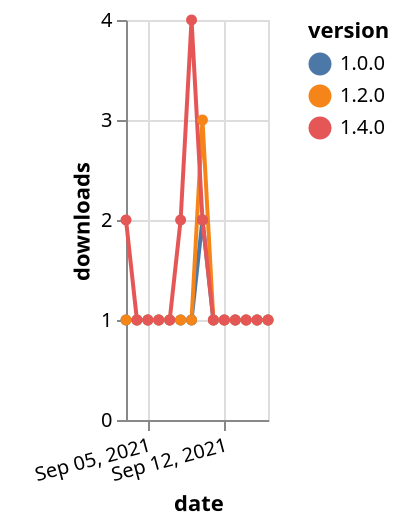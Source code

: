 {"$schema": "https://vega.github.io/schema/vega-lite/v5.json", "description": "A simple bar chart with embedded data.", "data": {"values": [{"date": "2021-09-03", "total": 171, "delta": 1, "version": "1.0.0"}, {"date": "2021-09-04", "total": 172, "delta": 1, "version": "1.0.0"}, {"date": "2021-09-05", "total": 173, "delta": 1, "version": "1.0.0"}, {"date": "2021-09-06", "total": 174, "delta": 1, "version": "1.0.0"}, {"date": "2021-09-07", "total": 175, "delta": 1, "version": "1.0.0"}, {"date": "2021-09-08", "total": 176, "delta": 1, "version": "1.0.0"}, {"date": "2021-09-09", "total": 177, "delta": 1, "version": "1.0.0"}, {"date": "2021-09-10", "total": 179, "delta": 2, "version": "1.0.0"}, {"date": "2021-09-11", "total": 180, "delta": 1, "version": "1.0.0"}, {"date": "2021-09-12", "total": 181, "delta": 1, "version": "1.0.0"}, {"date": "2021-09-13", "total": 182, "delta": 1, "version": "1.0.0"}, {"date": "2021-09-14", "total": 183, "delta": 1, "version": "1.0.0"}, {"date": "2021-09-15", "total": 184, "delta": 1, "version": "1.0.0"}, {"date": "2021-09-16", "total": 185, "delta": 1, "version": "1.0.0"}, {"date": "2021-09-03", "total": 214, "delta": 1, "version": "1.2.0"}, {"date": "2021-09-04", "total": 215, "delta": 1, "version": "1.2.0"}, {"date": "2021-09-05", "total": 216, "delta": 1, "version": "1.2.0"}, {"date": "2021-09-06", "total": 217, "delta": 1, "version": "1.2.0"}, {"date": "2021-09-07", "total": 218, "delta": 1, "version": "1.2.0"}, {"date": "2021-09-08", "total": 219, "delta": 1, "version": "1.2.0"}, {"date": "2021-09-09", "total": 220, "delta": 1, "version": "1.2.0"}, {"date": "2021-09-10", "total": 223, "delta": 3, "version": "1.2.0"}, {"date": "2021-09-11", "total": 224, "delta": 1, "version": "1.2.0"}, {"date": "2021-09-12", "total": 225, "delta": 1, "version": "1.2.0"}, {"date": "2021-09-13", "total": 226, "delta": 1, "version": "1.2.0"}, {"date": "2021-09-14", "total": 227, "delta": 1, "version": "1.2.0"}, {"date": "2021-09-15", "total": 228, "delta": 1, "version": "1.2.0"}, {"date": "2021-09-16", "total": 229, "delta": 1, "version": "1.2.0"}, {"date": "2021-09-03", "total": 132, "delta": 2, "version": "1.4.0"}, {"date": "2021-09-04", "total": 133, "delta": 1, "version": "1.4.0"}, {"date": "2021-09-05", "total": 134, "delta": 1, "version": "1.4.0"}, {"date": "2021-09-06", "total": 135, "delta": 1, "version": "1.4.0"}, {"date": "2021-09-07", "total": 136, "delta": 1, "version": "1.4.0"}, {"date": "2021-09-08", "total": 138, "delta": 2, "version": "1.4.0"}, {"date": "2021-09-09", "total": 142, "delta": 4, "version": "1.4.0"}, {"date": "2021-09-10", "total": 144, "delta": 2, "version": "1.4.0"}, {"date": "2021-09-11", "total": 145, "delta": 1, "version": "1.4.0"}, {"date": "2021-09-12", "total": 146, "delta": 1, "version": "1.4.0"}, {"date": "2021-09-13", "total": 147, "delta": 1, "version": "1.4.0"}, {"date": "2021-09-14", "total": 148, "delta": 1, "version": "1.4.0"}, {"date": "2021-09-15", "total": 149, "delta": 1, "version": "1.4.0"}, {"date": "2021-09-16", "total": 150, "delta": 1, "version": "1.4.0"}]}, "width": "container", "mark": {"type": "line", "point": {"filled": true}}, "encoding": {"x": {"field": "date", "type": "temporal", "timeUnit": "yearmonthdate", "title": "date", "axis": {"labelAngle": -15}}, "y": {"field": "delta", "type": "quantitative", "title": "downloads"}, "color": {"field": "version", "type": "nominal"}, "tooltip": {"field": "delta"}}}